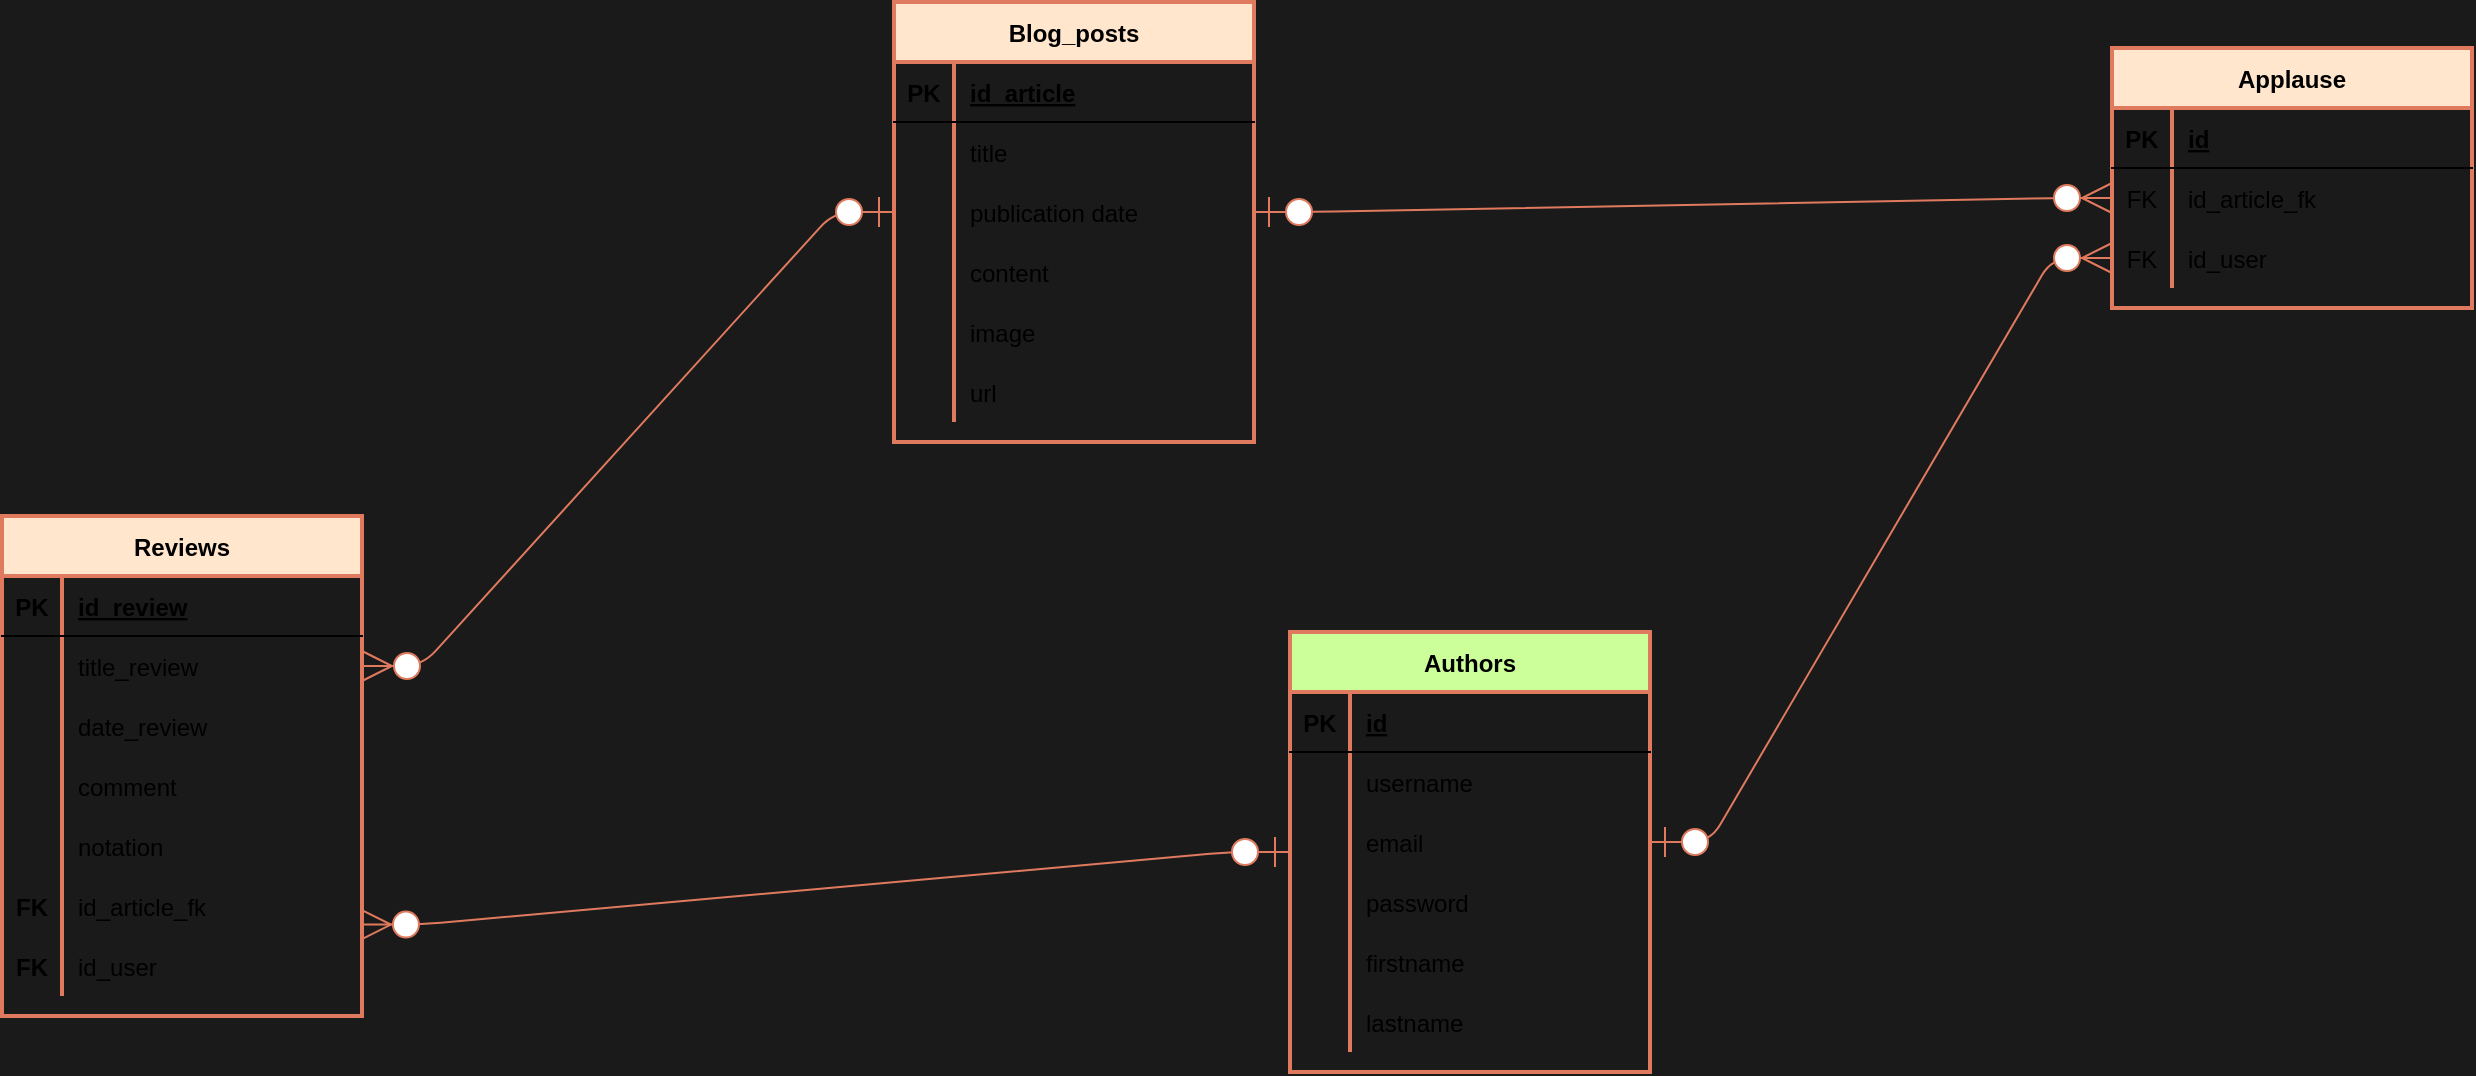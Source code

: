 <mxfile version="14.4.3" type="device"><diagram name="Page-1" id="efa7a0a1-bf9b-a30e-e6df-94a7791c09e9"><mxGraphModel dx="2195" dy="853" grid="0" gridSize="10" guides="1" tooltips="1" connect="1" arrows="1" fold="1" page="0" pageScale="1" pageWidth="826" pageHeight="1169" background="#1A1A1A" math="0" shadow="0"><root><mxCell id="0"/><mxCell id="1" parent="0"/><mxCell id="wu54Cc7X2mvKj52Np49p-134" value="Blog_posts" style="shape=table;startSize=30;container=1;collapsible=1;childLayout=tableLayout;fixedRows=1;rowLines=0;fontStyle=1;align=center;resizeLast=1;strokeColor=#E07A5F;strokeWidth=2;fillColor=#FFE6CC;fontColor=#000000;" parent="1" vertex="1"><mxGeometry x="-227" y="62" width="180" height="220" as="geometry"/></mxCell><mxCell id="wu54Cc7X2mvKj52Np49p-135" value="" style="shape=partialRectangle;collapsible=0;dropTarget=0;pointerEvents=0;fillColor=none;top=0;left=0;bottom=1;right=0;points=[[0,0.5],[1,0.5]];portConstraint=eastwest;" parent="wu54Cc7X2mvKj52Np49p-134" vertex="1"><mxGeometry y="30" width="180" height="30" as="geometry"/></mxCell><mxCell id="wu54Cc7X2mvKj52Np49p-136" value="PK" style="shape=partialRectangle;connectable=0;fillColor=none;top=0;left=0;bottom=0;right=0;fontStyle=1;overflow=hidden;" parent="wu54Cc7X2mvKj52Np49p-135" vertex="1"><mxGeometry width="30" height="30" as="geometry"/></mxCell><mxCell id="wu54Cc7X2mvKj52Np49p-137" value="id_article" style="shape=partialRectangle;connectable=0;fillColor=none;top=0;left=0;bottom=0;right=0;align=left;spacingLeft=6;fontStyle=5;overflow=hidden;" parent="wu54Cc7X2mvKj52Np49p-135" vertex="1"><mxGeometry x="30" width="150" height="30" as="geometry"/></mxCell><mxCell id="wu54Cc7X2mvKj52Np49p-138" value="" style="shape=partialRectangle;collapsible=0;dropTarget=0;pointerEvents=0;fillColor=none;top=0;left=0;bottom=0;right=0;points=[[0,0.5],[1,0.5]];portConstraint=eastwest;" parent="wu54Cc7X2mvKj52Np49p-134" vertex="1"><mxGeometry y="60" width="180" height="30" as="geometry"/></mxCell><mxCell id="wu54Cc7X2mvKj52Np49p-139" value="" style="shape=partialRectangle;connectable=0;fillColor=none;top=0;left=0;bottom=0;right=0;editable=1;overflow=hidden;" parent="wu54Cc7X2mvKj52Np49p-138" vertex="1"><mxGeometry width="30" height="30" as="geometry"/></mxCell><mxCell id="wu54Cc7X2mvKj52Np49p-140" value="title" style="shape=partialRectangle;connectable=0;fillColor=none;top=0;left=0;bottom=0;right=0;align=left;spacingLeft=6;overflow=hidden;" parent="wu54Cc7X2mvKj52Np49p-138" vertex="1"><mxGeometry x="30" width="150" height="30" as="geometry"/></mxCell><mxCell id="wu54Cc7X2mvKj52Np49p-141" value="" style="shape=partialRectangle;collapsible=0;dropTarget=0;pointerEvents=0;fillColor=none;top=0;left=0;bottom=0;right=0;points=[[0,0.5],[1,0.5]];portConstraint=eastwest;" parent="wu54Cc7X2mvKj52Np49p-134" vertex="1"><mxGeometry y="90" width="180" height="30" as="geometry"/></mxCell><mxCell id="wu54Cc7X2mvKj52Np49p-142" value="" style="shape=partialRectangle;connectable=0;fillColor=none;top=0;left=0;bottom=0;right=0;editable=1;overflow=hidden;" parent="wu54Cc7X2mvKj52Np49p-141" vertex="1"><mxGeometry width="30" height="30" as="geometry"/></mxCell><mxCell id="wu54Cc7X2mvKj52Np49p-143" value="publication date" style="shape=partialRectangle;connectable=0;fillColor=none;top=0;left=0;bottom=0;right=0;align=left;spacingLeft=6;overflow=hidden;" parent="wu54Cc7X2mvKj52Np49p-141" vertex="1"><mxGeometry x="30" width="150" height="30" as="geometry"/></mxCell><mxCell id="wu54Cc7X2mvKj52Np49p-144" value="" style="shape=partialRectangle;collapsible=0;dropTarget=0;pointerEvents=0;fillColor=none;top=0;left=0;bottom=0;right=0;points=[[0,0.5],[1,0.5]];portConstraint=eastwest;" parent="wu54Cc7X2mvKj52Np49p-134" vertex="1"><mxGeometry y="120" width="180" height="30" as="geometry"/></mxCell><mxCell id="wu54Cc7X2mvKj52Np49p-145" value="" style="shape=partialRectangle;connectable=0;fillColor=none;top=0;left=0;bottom=0;right=0;editable=1;overflow=hidden;" parent="wu54Cc7X2mvKj52Np49p-144" vertex="1"><mxGeometry width="30" height="30" as="geometry"/></mxCell><mxCell id="wu54Cc7X2mvKj52Np49p-146" value="content" style="shape=partialRectangle;connectable=0;fillColor=none;top=0;left=0;bottom=0;right=0;align=left;spacingLeft=6;overflow=hidden;" parent="wu54Cc7X2mvKj52Np49p-144" vertex="1"><mxGeometry x="30" width="150" height="30" as="geometry"/></mxCell><mxCell id="wu54Cc7X2mvKj52Np49p-227" value="" style="shape=partialRectangle;collapsible=0;dropTarget=0;pointerEvents=0;fillColor=none;top=0;left=0;bottom=0;right=0;points=[[0,0.5],[1,0.5]];portConstraint=eastwest;" parent="wu54Cc7X2mvKj52Np49p-134" vertex="1"><mxGeometry y="150" width="180" height="30" as="geometry"/></mxCell><mxCell id="wu54Cc7X2mvKj52Np49p-228" value="" style="shape=partialRectangle;connectable=0;fillColor=none;top=0;left=0;bottom=0;right=0;editable=1;overflow=hidden;" parent="wu54Cc7X2mvKj52Np49p-227" vertex="1"><mxGeometry width="30" height="30" as="geometry"/></mxCell><mxCell id="wu54Cc7X2mvKj52Np49p-229" value="image" style="shape=partialRectangle;connectable=0;fillColor=none;top=0;left=0;bottom=0;right=0;align=left;spacingLeft=6;overflow=hidden;" parent="wu54Cc7X2mvKj52Np49p-227" vertex="1"><mxGeometry x="30" width="150" height="30" as="geometry"/></mxCell><mxCell id="wu54Cc7X2mvKj52Np49p-230" value="" style="shape=partialRectangle;collapsible=0;dropTarget=0;pointerEvents=0;fillColor=none;top=0;left=0;bottom=0;right=0;points=[[0,0.5],[1,0.5]];portConstraint=eastwest;" parent="wu54Cc7X2mvKj52Np49p-134" vertex="1"><mxGeometry y="180" width="180" height="30" as="geometry"/></mxCell><mxCell id="wu54Cc7X2mvKj52Np49p-231" value="" style="shape=partialRectangle;connectable=0;fillColor=none;top=0;left=0;bottom=0;right=0;editable=1;overflow=hidden;" parent="wu54Cc7X2mvKj52Np49p-230" vertex="1"><mxGeometry width="30" height="30" as="geometry"/></mxCell><mxCell id="wu54Cc7X2mvKj52Np49p-232" value="url" style="shape=partialRectangle;connectable=0;fillColor=none;top=0;left=0;bottom=0;right=0;align=left;spacingLeft=6;overflow=hidden;" parent="wu54Cc7X2mvKj52Np49p-230" vertex="1"><mxGeometry x="30" width="150" height="30" as="geometry"/></mxCell><mxCell id="wu54Cc7X2mvKj52Np49p-154" value="Reviews" style="shape=table;startSize=30;container=1;collapsible=1;childLayout=tableLayout;fixedRows=1;rowLines=0;fontStyle=1;align=center;resizeLast=1;strokeColor=#E07A5F;strokeWidth=2;fillColor=#FFE6CC;fontColor=#000000;" parent="1" vertex="1"><mxGeometry x="-673" y="319" width="180" height="250" as="geometry"/></mxCell><mxCell id="wu54Cc7X2mvKj52Np49p-155" value="" style="shape=partialRectangle;collapsible=0;dropTarget=0;pointerEvents=0;fillColor=none;top=0;left=0;bottom=1;right=0;points=[[0,0.5],[1,0.5]];portConstraint=eastwest;" parent="wu54Cc7X2mvKj52Np49p-154" vertex="1"><mxGeometry y="30" width="180" height="30" as="geometry"/></mxCell><mxCell id="wu54Cc7X2mvKj52Np49p-156" value="PK" style="shape=partialRectangle;connectable=0;fillColor=none;top=0;left=0;bottom=0;right=0;fontStyle=1;overflow=hidden;" parent="wu54Cc7X2mvKj52Np49p-155" vertex="1"><mxGeometry width="30" height="30" as="geometry"/></mxCell><mxCell id="wu54Cc7X2mvKj52Np49p-157" value="id_review" style="shape=partialRectangle;connectable=0;fillColor=none;top=0;left=0;bottom=0;right=0;align=left;spacingLeft=6;fontStyle=5;overflow=hidden;" parent="wu54Cc7X2mvKj52Np49p-155" vertex="1"><mxGeometry x="30" width="150" height="30" as="geometry"/></mxCell><mxCell id="wu54Cc7X2mvKj52Np49p-158" value="" style="shape=partialRectangle;collapsible=0;dropTarget=0;pointerEvents=0;fillColor=none;top=0;left=0;bottom=0;right=0;points=[[0,0.5],[1,0.5]];portConstraint=eastwest;" parent="wu54Cc7X2mvKj52Np49p-154" vertex="1"><mxGeometry y="60" width="180" height="30" as="geometry"/></mxCell><mxCell id="wu54Cc7X2mvKj52Np49p-159" value="" style="shape=partialRectangle;connectable=0;fillColor=none;top=0;left=0;bottom=0;right=0;editable=1;overflow=hidden;" parent="wu54Cc7X2mvKj52Np49p-158" vertex="1"><mxGeometry width="30" height="30" as="geometry"/></mxCell><mxCell id="wu54Cc7X2mvKj52Np49p-160" value="title_review" style="shape=partialRectangle;connectable=0;fillColor=none;top=0;left=0;bottom=0;right=0;align=left;spacingLeft=6;overflow=hidden;" parent="wu54Cc7X2mvKj52Np49p-158" vertex="1"><mxGeometry x="30" width="150" height="30" as="geometry"/></mxCell><mxCell id="wu54Cc7X2mvKj52Np49p-161" value="" style="shape=partialRectangle;collapsible=0;dropTarget=0;pointerEvents=0;fillColor=none;top=0;left=0;bottom=0;right=0;points=[[0,0.5],[1,0.5]];portConstraint=eastwest;" parent="wu54Cc7X2mvKj52Np49p-154" vertex="1"><mxGeometry y="90" width="180" height="30" as="geometry"/></mxCell><mxCell id="wu54Cc7X2mvKj52Np49p-162" value="" style="shape=partialRectangle;connectable=0;fillColor=none;top=0;left=0;bottom=0;right=0;editable=1;overflow=hidden;" parent="wu54Cc7X2mvKj52Np49p-161" vertex="1"><mxGeometry width="30" height="30" as="geometry"/></mxCell><mxCell id="wu54Cc7X2mvKj52Np49p-163" value="date_review" style="shape=partialRectangle;connectable=0;fillColor=none;top=0;left=0;bottom=0;right=0;align=left;spacingLeft=6;overflow=hidden;" parent="wu54Cc7X2mvKj52Np49p-161" vertex="1"><mxGeometry x="30" width="150" height="30" as="geometry"/></mxCell><mxCell id="wu54Cc7X2mvKj52Np49p-164" value="" style="shape=partialRectangle;collapsible=0;dropTarget=0;pointerEvents=0;fillColor=none;top=0;left=0;bottom=0;right=0;points=[[0,0.5],[1,0.5]];portConstraint=eastwest;" parent="wu54Cc7X2mvKj52Np49p-154" vertex="1"><mxGeometry y="120" width="180" height="30" as="geometry"/></mxCell><mxCell id="wu54Cc7X2mvKj52Np49p-165" value="" style="shape=partialRectangle;connectable=0;fillColor=none;top=0;left=0;bottom=0;right=0;editable=1;overflow=hidden;" parent="wu54Cc7X2mvKj52Np49p-164" vertex="1"><mxGeometry width="30" height="30" as="geometry"/></mxCell><mxCell id="wu54Cc7X2mvKj52Np49p-166" value="comment" style="shape=partialRectangle;connectable=0;fillColor=none;top=0;left=0;bottom=0;right=0;align=left;spacingLeft=6;overflow=hidden;" parent="wu54Cc7X2mvKj52Np49p-164" vertex="1"><mxGeometry x="30" width="150" height="30" as="geometry"/></mxCell><mxCell id="wu54Cc7X2mvKj52Np49p-167" value="" style="shape=partialRectangle;collapsible=0;dropTarget=0;pointerEvents=0;fillColor=none;top=0;left=0;bottom=0;right=0;points=[[0,0.5],[1,0.5]];portConstraint=eastwest;" parent="wu54Cc7X2mvKj52Np49p-154" vertex="1"><mxGeometry y="150" width="180" height="30" as="geometry"/></mxCell><mxCell id="wu54Cc7X2mvKj52Np49p-168" value="" style="shape=partialRectangle;connectable=0;fillColor=none;top=0;left=0;bottom=0;right=0;editable=1;overflow=hidden;" parent="wu54Cc7X2mvKj52Np49p-167" vertex="1"><mxGeometry width="30" height="30" as="geometry"/></mxCell><mxCell id="wu54Cc7X2mvKj52Np49p-169" value="notation" style="shape=partialRectangle;connectable=0;fillColor=none;top=0;left=0;bottom=0;right=0;align=left;spacingLeft=6;overflow=hidden;" parent="wu54Cc7X2mvKj52Np49p-167" vertex="1"><mxGeometry x="30" width="150" height="30" as="geometry"/></mxCell><mxCell id="wu54Cc7X2mvKj52Np49p-171" value="" style="shape=partialRectangle;collapsible=0;dropTarget=0;pointerEvents=0;fillColor=none;top=0;left=0;bottom=0;right=0;points=[[0,0.5],[1,0.5]];portConstraint=eastwest;" parent="wu54Cc7X2mvKj52Np49p-154" vertex="1"><mxGeometry y="180" width="180" height="30" as="geometry"/></mxCell><mxCell id="wu54Cc7X2mvKj52Np49p-172" value="FK" style="shape=partialRectangle;connectable=0;fillColor=none;top=0;left=0;bottom=0;right=0;editable=1;overflow=hidden;fontStyle=1" parent="wu54Cc7X2mvKj52Np49p-171" vertex="1"><mxGeometry width="30" height="30" as="geometry"/></mxCell><mxCell id="wu54Cc7X2mvKj52Np49p-173" value="id_article_fk" style="shape=partialRectangle;connectable=0;fillColor=none;top=0;left=0;bottom=0;right=0;align=left;spacingLeft=6;overflow=hidden;" parent="wu54Cc7X2mvKj52Np49p-171" vertex="1"><mxGeometry x="30" width="150" height="30" as="geometry"/></mxCell><mxCell id="wu54Cc7X2mvKj52Np49p-254" value="" style="shape=partialRectangle;collapsible=0;dropTarget=0;pointerEvents=0;fillColor=none;top=0;left=0;bottom=0;right=0;points=[[0,0.5],[1,0.5]];portConstraint=eastwest;" parent="wu54Cc7X2mvKj52Np49p-154" vertex="1"><mxGeometry y="210" width="180" height="30" as="geometry"/></mxCell><mxCell id="wu54Cc7X2mvKj52Np49p-255" value="FK" style="shape=partialRectangle;connectable=0;fillColor=none;top=0;left=0;bottom=0;right=0;editable=1;overflow=hidden;fontStyle=1" parent="wu54Cc7X2mvKj52Np49p-254" vertex="1"><mxGeometry width="30" height="30" as="geometry"/></mxCell><mxCell id="wu54Cc7X2mvKj52Np49p-256" value="id_user" style="shape=partialRectangle;connectable=0;fillColor=none;top=0;left=0;bottom=0;right=0;align=left;spacingLeft=6;overflow=hidden;" parent="wu54Cc7X2mvKj52Np49p-254" vertex="1"><mxGeometry x="30" width="150" height="30" as="geometry"/></mxCell><mxCell id="wu54Cc7X2mvKj52Np49p-170" value="" style="edgeStyle=entityRelationEdgeStyle;fontSize=12;html=1;endArrow=ERzeroToMany;startArrow=ERzeroToOne;strokeColor=#E07A5F;fillColor=#F2CC8F;endSize=13;targetPerimeterSpacing=0;startSize=13;exitX=0;exitY=0.5;exitDx=0;exitDy=0;entryX=1;entryY=0.5;entryDx=0;entryDy=0;" parent="1" source="wu54Cc7X2mvKj52Np49p-141" target="wu54Cc7X2mvKj52Np49p-158" edge="1"><mxGeometry width="100" height="100" relative="1" as="geometry"><mxPoint x="235" y="271" as="sourcePoint"/><mxPoint x="335" y="171" as="targetPoint"/></mxGeometry></mxCell><mxCell id="wu54Cc7X2mvKj52Np49p-234" value="Authors" style="shape=table;startSize=30;container=1;collapsible=1;childLayout=tableLayout;fixedRows=1;rowLines=0;fontStyle=1;align=center;resizeLast=1;strokeColor=#E07A5F;strokeWidth=2;fontColor=#000000;fillColor=#CCFF99;" parent="1" vertex="1"><mxGeometry x="-29" y="377" width="180" height="220" as="geometry"/></mxCell><mxCell id="wu54Cc7X2mvKj52Np49p-235" value="" style="shape=partialRectangle;collapsible=0;dropTarget=0;pointerEvents=0;fillColor=none;top=0;left=0;bottom=1;right=0;points=[[0,0.5],[1,0.5]];portConstraint=eastwest;" parent="wu54Cc7X2mvKj52Np49p-234" vertex="1"><mxGeometry y="30" width="180" height="30" as="geometry"/></mxCell><mxCell id="wu54Cc7X2mvKj52Np49p-236" value="PK" style="shape=partialRectangle;connectable=0;fillColor=none;top=0;left=0;bottom=0;right=0;fontStyle=1;overflow=hidden;" parent="wu54Cc7X2mvKj52Np49p-235" vertex="1"><mxGeometry width="30" height="30" as="geometry"/></mxCell><mxCell id="wu54Cc7X2mvKj52Np49p-237" value="id" style="shape=partialRectangle;connectable=0;fillColor=none;top=0;left=0;bottom=0;right=0;align=left;spacingLeft=6;fontStyle=5;overflow=hidden;" parent="wu54Cc7X2mvKj52Np49p-235" vertex="1"><mxGeometry x="30" width="150" height="30" as="geometry"/></mxCell><mxCell id="wu54Cc7X2mvKj52Np49p-238" value="" style="shape=partialRectangle;collapsible=0;dropTarget=0;pointerEvents=0;fillColor=none;top=0;left=0;bottom=0;right=0;points=[[0,0.5],[1,0.5]];portConstraint=eastwest;" parent="wu54Cc7X2mvKj52Np49p-234" vertex="1"><mxGeometry y="60" width="180" height="30" as="geometry"/></mxCell><mxCell id="wu54Cc7X2mvKj52Np49p-239" value="" style="shape=partialRectangle;connectable=0;fillColor=none;top=0;left=0;bottom=0;right=0;editable=1;overflow=hidden;" parent="wu54Cc7X2mvKj52Np49p-238" vertex="1"><mxGeometry width="30" height="30" as="geometry"/></mxCell><mxCell id="wu54Cc7X2mvKj52Np49p-240" value="username" style="shape=partialRectangle;connectable=0;fillColor=none;top=0;left=0;bottom=0;right=0;align=left;spacingLeft=6;overflow=hidden;" parent="wu54Cc7X2mvKj52Np49p-238" vertex="1"><mxGeometry x="30" width="150" height="30" as="geometry"/></mxCell><mxCell id="wu54Cc7X2mvKj52Np49p-241" value="" style="shape=partialRectangle;collapsible=0;dropTarget=0;pointerEvents=0;fillColor=none;top=0;left=0;bottom=0;right=0;points=[[0,0.5],[1,0.5]];portConstraint=eastwest;" parent="wu54Cc7X2mvKj52Np49p-234" vertex="1"><mxGeometry y="90" width="180" height="30" as="geometry"/></mxCell><mxCell id="wu54Cc7X2mvKj52Np49p-242" value="" style="shape=partialRectangle;connectable=0;fillColor=none;top=0;left=0;bottom=0;right=0;editable=1;overflow=hidden;" parent="wu54Cc7X2mvKj52Np49p-241" vertex="1"><mxGeometry width="30" height="30" as="geometry"/></mxCell><mxCell id="wu54Cc7X2mvKj52Np49p-243" value="email" style="shape=partialRectangle;connectable=0;fillColor=none;top=0;left=0;bottom=0;right=0;align=left;spacingLeft=6;overflow=hidden;" parent="wu54Cc7X2mvKj52Np49p-241" vertex="1"><mxGeometry x="30" width="150" height="30" as="geometry"/></mxCell><mxCell id="wu54Cc7X2mvKj52Np49p-244" value="" style="shape=partialRectangle;collapsible=0;dropTarget=0;pointerEvents=0;fillColor=none;top=0;left=0;bottom=0;right=0;points=[[0,0.5],[1,0.5]];portConstraint=eastwest;" parent="wu54Cc7X2mvKj52Np49p-234" vertex="1"><mxGeometry y="120" width="180" height="30" as="geometry"/></mxCell><mxCell id="wu54Cc7X2mvKj52Np49p-245" value="" style="shape=partialRectangle;connectable=0;fillColor=none;top=0;left=0;bottom=0;right=0;editable=1;overflow=hidden;" parent="wu54Cc7X2mvKj52Np49p-244" vertex="1"><mxGeometry width="30" height="30" as="geometry"/></mxCell><mxCell id="wu54Cc7X2mvKj52Np49p-246" value="password" style="shape=partialRectangle;connectable=0;fillColor=none;top=0;left=0;bottom=0;right=0;align=left;spacingLeft=6;overflow=hidden;" parent="wu54Cc7X2mvKj52Np49p-244" vertex="1"><mxGeometry x="30" width="150" height="30" as="geometry"/></mxCell><mxCell id="wu54Cc7X2mvKj52Np49p-247" value="" style="shape=partialRectangle;collapsible=0;dropTarget=0;pointerEvents=0;fillColor=none;top=0;left=0;bottom=0;right=0;points=[[0,0.5],[1,0.5]];portConstraint=eastwest;" parent="wu54Cc7X2mvKj52Np49p-234" vertex="1"><mxGeometry y="150" width="180" height="30" as="geometry"/></mxCell><mxCell id="wu54Cc7X2mvKj52Np49p-248" value="" style="shape=partialRectangle;connectable=0;fillColor=none;top=0;left=0;bottom=0;right=0;editable=1;overflow=hidden;" parent="wu54Cc7X2mvKj52Np49p-247" vertex="1"><mxGeometry width="30" height="30" as="geometry"/></mxCell><mxCell id="wu54Cc7X2mvKj52Np49p-249" value="firstname" style="shape=partialRectangle;connectable=0;fillColor=none;top=0;left=0;bottom=0;right=0;align=left;spacingLeft=6;overflow=hidden;" parent="wu54Cc7X2mvKj52Np49p-247" vertex="1"><mxGeometry x="30" width="150" height="30" as="geometry"/></mxCell><mxCell id="wu54Cc7X2mvKj52Np49p-250" value="" style="shape=partialRectangle;collapsible=0;dropTarget=0;pointerEvents=0;fillColor=none;top=0;left=0;bottom=0;right=0;points=[[0,0.5],[1,0.5]];portConstraint=eastwest;" parent="wu54Cc7X2mvKj52Np49p-234" vertex="1"><mxGeometry y="180" width="180" height="30" as="geometry"/></mxCell><mxCell id="wu54Cc7X2mvKj52Np49p-251" value="" style="shape=partialRectangle;connectable=0;fillColor=none;top=0;left=0;bottom=0;right=0;editable=1;overflow=hidden;" parent="wu54Cc7X2mvKj52Np49p-250" vertex="1"><mxGeometry width="30" height="30" as="geometry"/></mxCell><mxCell id="wu54Cc7X2mvKj52Np49p-252" value="lastname" style="shape=partialRectangle;connectable=0;fillColor=none;top=0;left=0;bottom=0;right=0;align=left;spacingLeft=6;overflow=hidden;" parent="wu54Cc7X2mvKj52Np49p-250" vertex="1"><mxGeometry x="30" width="150" height="30" as="geometry"/></mxCell><mxCell id="wu54Cc7X2mvKj52Np49p-253" value="" style="edgeStyle=entityRelationEdgeStyle;fontSize=12;html=1;endArrow=ERzeroToMany;startArrow=ERzeroToOne;strokeColor=#E07A5F;fillColor=#F2CC8F;endSize=13;targetPerimeterSpacing=0;startSize=13;exitX=0;exitY=0.5;exitDx=0;exitDy=0;entryX=0.997;entryY=0.81;entryDx=0;entryDy=0;entryPerimeter=0;" parent="1" source="wu54Cc7X2mvKj52Np49p-234" target="wu54Cc7X2mvKj52Np49p-171" edge="1"><mxGeometry width="100" height="100" relative="1" as="geometry"><mxPoint x="258" y="694" as="sourcePoint"/><mxPoint x="804" y="695.0" as="targetPoint"/></mxGeometry></mxCell><mxCell id="wu54Cc7X2mvKj52Np49p-257" value="Applause" style="shape=table;startSize=30;container=1;collapsible=1;childLayout=tableLayout;fixedRows=1;rowLines=0;fontStyle=1;align=center;resizeLast=1;strokeColor=#E07A5F;strokeWidth=2;fillColor=#FFE6CC;fontColor=#000000;" parent="1" vertex="1"><mxGeometry x="382" y="85" width="180" height="130" as="geometry"/></mxCell><mxCell id="wu54Cc7X2mvKj52Np49p-258" value="" style="shape=partialRectangle;collapsible=0;dropTarget=0;pointerEvents=0;fillColor=none;top=0;left=0;bottom=1;right=0;points=[[0,0.5],[1,0.5]];portConstraint=eastwest;" parent="wu54Cc7X2mvKj52Np49p-257" vertex="1"><mxGeometry y="30" width="180" height="30" as="geometry"/></mxCell><mxCell id="wu54Cc7X2mvKj52Np49p-259" value="PK" style="shape=partialRectangle;connectable=0;fillColor=none;top=0;left=0;bottom=0;right=0;fontStyle=1;overflow=hidden;" parent="wu54Cc7X2mvKj52Np49p-258" vertex="1"><mxGeometry width="30" height="30" as="geometry"/></mxCell><mxCell id="wu54Cc7X2mvKj52Np49p-260" value="id" style="shape=partialRectangle;connectable=0;fillColor=none;top=0;left=0;bottom=0;right=0;align=left;spacingLeft=6;fontStyle=5;overflow=hidden;" parent="wu54Cc7X2mvKj52Np49p-258" vertex="1"><mxGeometry x="30" width="150" height="30" as="geometry"/></mxCell><mxCell id="wu54Cc7X2mvKj52Np49p-261" value="" style="shape=partialRectangle;collapsible=0;dropTarget=0;pointerEvents=0;fillColor=none;top=0;left=0;bottom=0;right=0;points=[[0,0.5],[1,0.5]];portConstraint=eastwest;" parent="wu54Cc7X2mvKj52Np49p-257" vertex="1"><mxGeometry y="60" width="180" height="30" as="geometry"/></mxCell><mxCell id="wu54Cc7X2mvKj52Np49p-262" value="FK" style="shape=partialRectangle;connectable=0;fillColor=none;top=0;left=0;bottom=0;right=0;editable=1;overflow=hidden;" parent="wu54Cc7X2mvKj52Np49p-261" vertex="1"><mxGeometry width="30" height="30" as="geometry"/></mxCell><mxCell id="wu54Cc7X2mvKj52Np49p-263" value="id_article_fk" style="shape=partialRectangle;connectable=0;fillColor=none;top=0;left=0;bottom=0;right=0;align=left;spacingLeft=6;overflow=hidden;" parent="wu54Cc7X2mvKj52Np49p-261" vertex="1"><mxGeometry x="30" width="150" height="30" as="geometry"/></mxCell><mxCell id="wu54Cc7X2mvKj52Np49p-264" value="" style="shape=partialRectangle;collapsible=0;dropTarget=0;pointerEvents=0;fillColor=none;top=0;left=0;bottom=0;right=0;points=[[0,0.5],[1,0.5]];portConstraint=eastwest;" parent="wu54Cc7X2mvKj52Np49p-257" vertex="1"><mxGeometry y="90" width="180" height="30" as="geometry"/></mxCell><mxCell id="wu54Cc7X2mvKj52Np49p-265" value="FK" style="shape=partialRectangle;connectable=0;fillColor=none;top=0;left=0;bottom=0;right=0;editable=1;overflow=hidden;" parent="wu54Cc7X2mvKj52Np49p-264" vertex="1"><mxGeometry width="30" height="30" as="geometry"/></mxCell><mxCell id="wu54Cc7X2mvKj52Np49p-266" value="id_user" style="shape=partialRectangle;connectable=0;fillColor=none;top=0;left=0;bottom=0;right=0;align=left;spacingLeft=6;overflow=hidden;" parent="wu54Cc7X2mvKj52Np49p-264" vertex="1"><mxGeometry x="30" width="150" height="30" as="geometry"/></mxCell><mxCell id="wu54Cc7X2mvKj52Np49p-279" value="" style="edgeStyle=entityRelationEdgeStyle;fontSize=12;html=1;endArrow=ERzeroToMany;startArrow=ERzeroToOne;strokeColor=#E07A5F;fillColor=#F2CC8F;endSize=13;targetPerimeterSpacing=0;startSize=13;exitX=1;exitY=0.5;exitDx=0;exitDy=0;entryX=0;entryY=0.5;entryDx=0;entryDy=0;" parent="1" source="wu54Cc7X2mvKj52Np49p-141" target="wu54Cc7X2mvKj52Np49p-261" edge="1"><mxGeometry width="100" height="100" relative="1" as="geometry"><mxPoint x="-32" y="193" as="sourcePoint"/><mxPoint x="611" y="223" as="targetPoint"/></mxGeometry></mxCell><mxCell id="wu54Cc7X2mvKj52Np49p-282" value="" style="edgeStyle=entityRelationEdgeStyle;fontSize=12;html=1;endArrow=ERzeroToMany;startArrow=ERzeroToOne;strokeColor=#E07A5F;fillColor=#F2CC8F;endSize=13;targetPerimeterSpacing=0;startSize=13;exitX=1;exitY=0.5;exitDx=0;exitDy=0;entryX=0;entryY=0.5;entryDx=0;entryDy=0;" parent="1" source="wu54Cc7X2mvKj52Np49p-241" target="wu54Cc7X2mvKj52Np49p-264" edge="1"><mxGeometry width="100" height="100" relative="1" as="geometry"><mxPoint x="-11" y="555" as="sourcePoint"/><mxPoint x="632" y="332" as="targetPoint"/></mxGeometry></mxCell></root></mxGraphModel></diagram></mxfile>